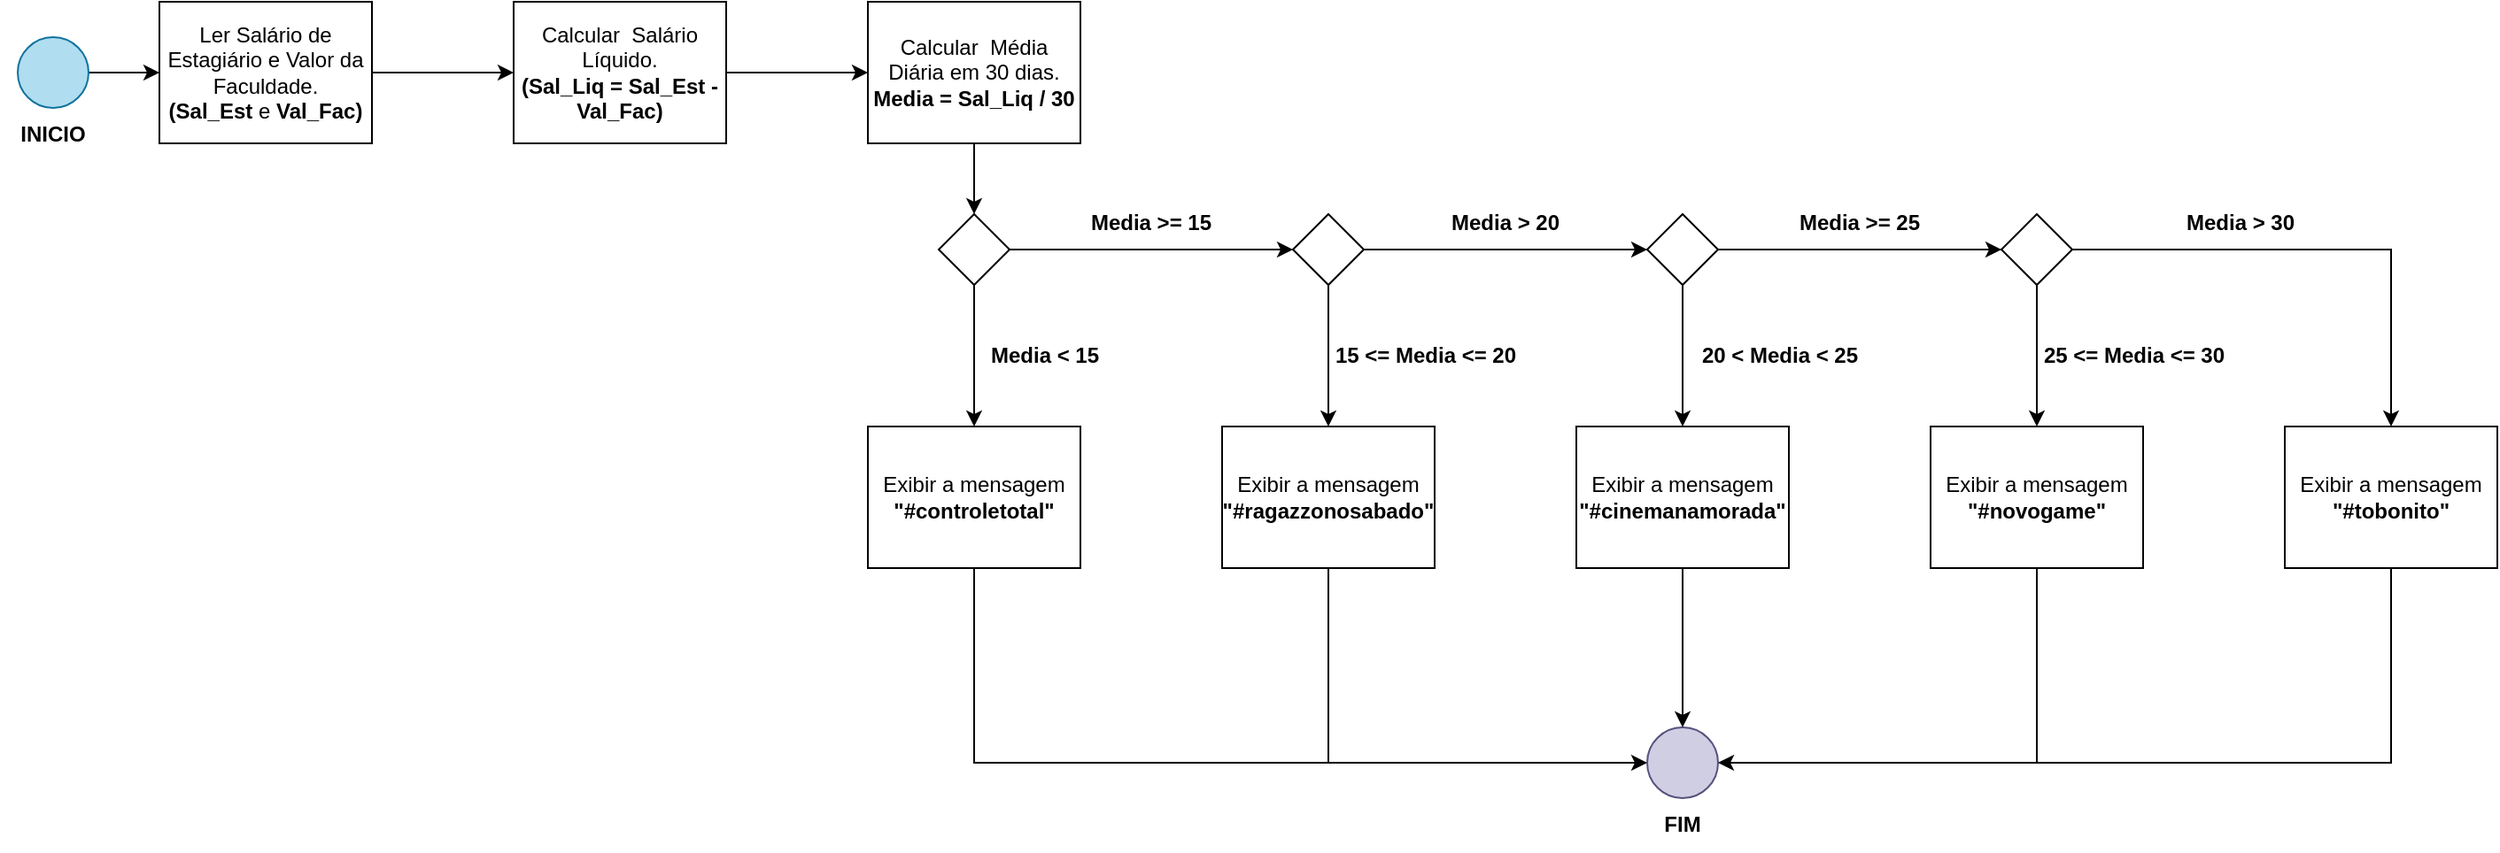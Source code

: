 <mxfile version="23.1.1" type="github" pages="3">
  <diagram name="Exercício 7" id="cViD2hHgw0PeuSOtFopX">
    <mxGraphModel dx="955" dy="446" grid="1" gridSize="10" guides="1" tooltips="1" connect="1" arrows="1" fold="1" page="1" pageScale="1" pageWidth="827" pageHeight="1169" math="0" shadow="0">
      <root>
        <mxCell id="0" />
        <mxCell id="1" parent="0" />
        <mxCell id="w6NW4HsJK8lRZk9CLlEC-3" value="" style="edgeStyle=orthogonalEdgeStyle;rounded=0;orthogonalLoop=1;jettySize=auto;html=1;" parent="1" source="w6NW4HsJK8lRZk9CLlEC-1" target="w6NW4HsJK8lRZk9CLlEC-2" edge="1">
          <mxGeometry relative="1" as="geometry" />
        </mxCell>
        <mxCell id="w6NW4HsJK8lRZk9CLlEC-1" value="" style="ellipse;whiteSpace=wrap;html=1;aspect=fixed;fillColor=#b1ddf0;strokeColor=#10739e;" parent="1" vertex="1">
          <mxGeometry x="40" y="100" width="40" height="40" as="geometry" />
        </mxCell>
        <mxCell id="w6NW4HsJK8lRZk9CLlEC-5" value="" style="edgeStyle=orthogonalEdgeStyle;rounded=0;orthogonalLoop=1;jettySize=auto;html=1;" parent="1" source="w6NW4HsJK8lRZk9CLlEC-2" target="w6NW4HsJK8lRZk9CLlEC-4" edge="1">
          <mxGeometry relative="1" as="geometry" />
        </mxCell>
        <mxCell id="w6NW4HsJK8lRZk9CLlEC-2" value="Ler Salário de Estagiário e Valor da Faculdade.&lt;br&gt;&lt;b&gt;(Sal_Est&amp;nbsp;&lt;/b&gt;e &lt;b&gt;Val_Fac)&lt;/b&gt;" style="whiteSpace=wrap;html=1;" parent="1" vertex="1">
          <mxGeometry x="120" y="80" width="120" height="80" as="geometry" />
        </mxCell>
        <mxCell id="w6NW4HsJK8lRZk9CLlEC-8" value="" style="edgeStyle=orthogonalEdgeStyle;rounded=0;orthogonalLoop=1;jettySize=auto;html=1;" parent="1" source="w6NW4HsJK8lRZk9CLlEC-4" target="w6NW4HsJK8lRZk9CLlEC-7" edge="1">
          <mxGeometry relative="1" as="geometry" />
        </mxCell>
        <mxCell id="w6NW4HsJK8lRZk9CLlEC-4" value="Calcular&amp;nbsp; Salário Líquido.&lt;br&gt;&lt;b&gt;(Sal_Liq = Sal_Est - Val_Fac)&lt;/b&gt;" style="whiteSpace=wrap;html=1;" parent="1" vertex="1">
          <mxGeometry x="320" y="80" width="120" height="80" as="geometry" />
        </mxCell>
        <mxCell id="w6NW4HsJK8lRZk9CLlEC-10" value="" style="edgeStyle=orthogonalEdgeStyle;rounded=0;orthogonalLoop=1;jettySize=auto;html=1;" parent="1" source="w6NW4HsJK8lRZk9CLlEC-7" target="w6NW4HsJK8lRZk9CLlEC-9" edge="1">
          <mxGeometry relative="1" as="geometry" />
        </mxCell>
        <mxCell id="w6NW4HsJK8lRZk9CLlEC-7" value="Calcular&amp;nbsp; Média Diária em 30 dias.&lt;br&gt;&lt;b&gt;Media = Sal_Liq / 30&lt;/b&gt;" style="whiteSpace=wrap;html=1;" parent="1" vertex="1">
          <mxGeometry x="520" y="80" width="120" height="80" as="geometry" />
        </mxCell>
        <mxCell id="r2Y3RzrMEeVNva1n7LEs-2" value="" style="edgeStyle=orthogonalEdgeStyle;rounded=0;orthogonalLoop=1;jettySize=auto;html=1;" edge="1" parent="1" source="w6NW4HsJK8lRZk9CLlEC-9" target="r2Y3RzrMEeVNva1n7LEs-1">
          <mxGeometry relative="1" as="geometry" />
        </mxCell>
        <mxCell id="r2Y3RzrMEeVNva1n7LEs-4" value="" style="edgeStyle=orthogonalEdgeStyle;rounded=0;orthogonalLoop=1;jettySize=auto;html=1;" edge="1" parent="1" source="w6NW4HsJK8lRZk9CLlEC-9" target="r2Y3RzrMEeVNva1n7LEs-3">
          <mxGeometry relative="1" as="geometry" />
        </mxCell>
        <mxCell id="w6NW4HsJK8lRZk9CLlEC-9" value="" style="rhombus;whiteSpace=wrap;html=1;" parent="1" vertex="1">
          <mxGeometry x="560" y="200" width="40" height="40" as="geometry" />
        </mxCell>
        <mxCell id="r2Y3RzrMEeVNva1n7LEs-33" style="edgeStyle=orthogonalEdgeStyle;rounded=0;orthogonalLoop=1;jettySize=auto;html=1;exitX=0.5;exitY=1;exitDx=0;exitDy=0;entryX=0;entryY=0.5;entryDx=0;entryDy=0;" edge="1" parent="1" source="r2Y3RzrMEeVNva1n7LEs-1" target="r2Y3RzrMEeVNva1n7LEs-6">
          <mxGeometry relative="1" as="geometry" />
        </mxCell>
        <mxCell id="r2Y3RzrMEeVNva1n7LEs-1" value="Exibir a mensagem&lt;br&gt;&lt;b&gt;&quot;#controletotal&quot;&lt;/b&gt;" style="whiteSpace=wrap;html=1;" vertex="1" parent="1">
          <mxGeometry x="520" y="320" width="120" height="80" as="geometry" />
        </mxCell>
        <mxCell id="r2Y3RzrMEeVNva1n7LEs-9" value="" style="edgeStyle=orthogonalEdgeStyle;rounded=0;orthogonalLoop=1;jettySize=auto;html=1;" edge="1" parent="1" source="r2Y3RzrMEeVNva1n7LEs-3" target="r2Y3RzrMEeVNva1n7LEs-8">
          <mxGeometry relative="1" as="geometry" />
        </mxCell>
        <mxCell id="r2Y3RzrMEeVNva1n7LEs-13" value="" style="edgeStyle=orthogonalEdgeStyle;rounded=0;orthogonalLoop=1;jettySize=auto;html=1;" edge="1" parent="1" source="r2Y3RzrMEeVNva1n7LEs-3">
          <mxGeometry relative="1" as="geometry">
            <mxPoint x="960" y="220" as="targetPoint" />
            <Array as="points">
              <mxPoint x="850" y="220" />
              <mxPoint x="850" y="220" />
            </Array>
          </mxGeometry>
        </mxCell>
        <mxCell id="r2Y3RzrMEeVNva1n7LEs-3" value="" style="rhombus;whiteSpace=wrap;html=1;" vertex="1" parent="1">
          <mxGeometry x="760" y="200" width="40" height="40" as="geometry" />
        </mxCell>
        <mxCell id="r2Y3RzrMEeVNva1n7LEs-5" value="&lt;b style=&quot;border-color: var(--border-color);&quot;&gt;Media &amp;lt; 15&lt;/b&gt;" style="text;html=1;strokeColor=none;fillColor=none;align=center;verticalAlign=middle;whiteSpace=wrap;rounded=0;" vertex="1" parent="1">
          <mxGeometry x="570" y="240" width="100" height="80" as="geometry" />
        </mxCell>
        <mxCell id="r2Y3RzrMEeVNva1n7LEs-6" value="" style="ellipse;whiteSpace=wrap;html=1;fillColor=#d0cee2;strokeColor=#56517e;" vertex="1" parent="1">
          <mxGeometry x="960" y="490" width="40" height="40" as="geometry" />
        </mxCell>
        <mxCell id="r2Y3RzrMEeVNva1n7LEs-8" value="Exibir a mensagem&lt;br style=&quot;border-color: var(--border-color);&quot;&gt;&lt;b style=&quot;border-color: var(--border-color);&quot;&gt;&quot;#ragazzonosabado&quot;&lt;/b&gt;" style="whiteSpace=wrap;html=1;" vertex="1" parent="1">
          <mxGeometry x="720" y="320" width="120" height="80" as="geometry" />
        </mxCell>
        <mxCell id="r2Y3RzrMEeVNva1n7LEs-10" value="&lt;b style=&quot;border-color: var(--border-color);&quot;&gt;Media &amp;gt;= 15&lt;/b&gt;" style="text;html=1;strokeColor=none;fillColor=none;align=center;verticalAlign=middle;whiteSpace=wrap;rounded=0;" vertex="1" parent="1">
          <mxGeometry x="640" y="190" width="80" height="30" as="geometry" />
        </mxCell>
        <mxCell id="r2Y3RzrMEeVNva1n7LEs-11" value="&lt;div&gt;&lt;b&gt;15 &amp;lt;= Media &amp;lt;= 20&lt;/b&gt;&lt;/div&gt;" style="text;html=1;strokeColor=none;fillColor=none;align=center;verticalAlign=middle;whiteSpace=wrap;rounded=0;" vertex="1" parent="1">
          <mxGeometry x="770" y="240" width="130" height="80" as="geometry" />
        </mxCell>
        <mxCell id="r2Y3RzrMEeVNva1n7LEs-17" value="" style="edgeStyle=orthogonalEdgeStyle;rounded=0;orthogonalLoop=1;jettySize=auto;html=1;" edge="1" parent="1" source="r2Y3RzrMEeVNva1n7LEs-14" target="r2Y3RzrMEeVNva1n7LEs-16">
          <mxGeometry relative="1" as="geometry" />
        </mxCell>
        <mxCell id="r2Y3RzrMEeVNva1n7LEs-20" value="" style="edgeStyle=orthogonalEdgeStyle;rounded=0;orthogonalLoop=1;jettySize=auto;html=1;" edge="1" parent="1" source="r2Y3RzrMEeVNva1n7LEs-14" target="r2Y3RzrMEeVNva1n7LEs-19">
          <mxGeometry relative="1" as="geometry" />
        </mxCell>
        <mxCell id="r2Y3RzrMEeVNva1n7LEs-14" value="" style="rhombus;whiteSpace=wrap;html=1;" vertex="1" parent="1">
          <mxGeometry x="960" y="200" width="40" height="40" as="geometry" />
        </mxCell>
        <mxCell id="r2Y3RzrMEeVNva1n7LEs-15" value="&lt;b style=&quot;border-color: var(--border-color);&quot;&gt;Media &amp;gt; 20&lt;/b&gt;" style="text;html=1;strokeColor=none;fillColor=none;align=center;verticalAlign=middle;whiteSpace=wrap;rounded=0;" vertex="1" parent="1">
          <mxGeometry x="840" y="190" width="80" height="30" as="geometry" />
        </mxCell>
        <mxCell id="r2Y3RzrMEeVNva1n7LEs-37" style="edgeStyle=orthogonalEdgeStyle;rounded=0;orthogonalLoop=1;jettySize=auto;html=1;exitX=0.5;exitY=1;exitDx=0;exitDy=0;entryX=0.5;entryY=0;entryDx=0;entryDy=0;" edge="1" parent="1" source="r2Y3RzrMEeVNva1n7LEs-16" target="r2Y3RzrMEeVNva1n7LEs-6">
          <mxGeometry relative="1" as="geometry" />
        </mxCell>
        <mxCell id="r2Y3RzrMEeVNva1n7LEs-16" value="Exibir a mensagem&lt;br style=&quot;border-color: var(--border-color);&quot;&gt;&lt;b style=&quot;border-color: var(--border-color);&quot;&gt;&quot;#cinemanamorada&quot;&lt;/b&gt;" style="whiteSpace=wrap;html=1;" vertex="1" parent="1">
          <mxGeometry x="920" y="320" width="120" height="80" as="geometry" />
        </mxCell>
        <mxCell id="r2Y3RzrMEeVNva1n7LEs-18" value="&lt;div&gt;&lt;b&gt;20 &amp;lt; Media &amp;lt; 25&lt;/b&gt;&lt;/div&gt;" style="text;html=1;strokeColor=none;fillColor=none;align=center;verticalAlign=middle;whiteSpace=wrap;rounded=0;" vertex="1" parent="1">
          <mxGeometry x="970" y="240" width="130" height="80" as="geometry" />
        </mxCell>
        <mxCell id="r2Y3RzrMEeVNva1n7LEs-23" value="" style="edgeStyle=orthogonalEdgeStyle;rounded=0;orthogonalLoop=1;jettySize=auto;html=1;" edge="1" parent="1" source="r2Y3RzrMEeVNva1n7LEs-19" target="r2Y3RzrMEeVNva1n7LEs-22">
          <mxGeometry relative="1" as="geometry" />
        </mxCell>
        <mxCell id="r2Y3RzrMEeVNva1n7LEs-30" value="" style="edgeStyle=orthogonalEdgeStyle;rounded=0;orthogonalLoop=1;jettySize=auto;html=1;entryX=0.5;entryY=0;entryDx=0;entryDy=0;" edge="1" parent="1" source="r2Y3RzrMEeVNva1n7LEs-19" target="r2Y3RzrMEeVNva1n7LEs-29">
          <mxGeometry relative="1" as="geometry" />
        </mxCell>
        <mxCell id="r2Y3RzrMEeVNva1n7LEs-19" value="" style="rhombus;whiteSpace=wrap;html=1;" vertex="1" parent="1">
          <mxGeometry x="1160" y="200" width="40" height="40" as="geometry" />
        </mxCell>
        <mxCell id="r2Y3RzrMEeVNva1n7LEs-21" value="&lt;b style=&quot;border-color: var(--border-color);&quot;&gt;Media &amp;gt;= 25&lt;/b&gt;" style="text;html=1;strokeColor=none;fillColor=none;align=center;verticalAlign=middle;whiteSpace=wrap;rounded=0;" vertex="1" parent="1">
          <mxGeometry x="1040" y="190" width="80" height="30" as="geometry" />
        </mxCell>
        <mxCell id="r2Y3RzrMEeVNva1n7LEs-22" value="Exibir a mensagem&lt;br style=&quot;border-color: var(--border-color);&quot;&gt;&lt;b style=&quot;border-color: var(--border-color);&quot;&gt;&quot;#novogame&quot;&lt;/b&gt;" style="whiteSpace=wrap;html=1;" vertex="1" parent="1">
          <mxGeometry x="1120" y="320" width="120" height="80" as="geometry" />
        </mxCell>
        <mxCell id="r2Y3RzrMEeVNva1n7LEs-24" value="&lt;div&gt;&lt;b&gt;25 &amp;lt;= Media &amp;lt;= 30&lt;/b&gt;&lt;/div&gt;" style="text;html=1;strokeColor=none;fillColor=none;align=center;verticalAlign=middle;whiteSpace=wrap;rounded=0;" vertex="1" parent="1">
          <mxGeometry x="1170" y="240" width="130" height="80" as="geometry" />
        </mxCell>
        <mxCell id="r2Y3RzrMEeVNva1n7LEs-38" style="edgeStyle=orthogonalEdgeStyle;rounded=0;orthogonalLoop=1;jettySize=auto;html=1;exitX=0.5;exitY=1;exitDx=0;exitDy=0;entryX=1;entryY=0.5;entryDx=0;entryDy=0;" edge="1" parent="1" source="r2Y3RzrMEeVNva1n7LEs-29" target="r2Y3RzrMEeVNva1n7LEs-6">
          <mxGeometry relative="1" as="geometry" />
        </mxCell>
        <mxCell id="r2Y3RzrMEeVNva1n7LEs-29" value="Exibir a mensagem&lt;br style=&quot;border-color: var(--border-color);&quot;&gt;&lt;b style=&quot;border-color: var(--border-color);&quot;&gt;&quot;#tobonito&quot;&lt;/b&gt;" style="rounded=0;whiteSpace=wrap;html=1;" vertex="1" parent="1">
          <mxGeometry x="1320" y="320" width="120" height="80" as="geometry" />
        </mxCell>
        <mxCell id="r2Y3RzrMEeVNva1n7LEs-31" value="&lt;div&gt;&lt;b&gt;Media &amp;gt; 30&lt;/b&gt;&lt;/div&gt;" style="text;html=1;strokeColor=none;fillColor=none;align=center;verticalAlign=middle;whiteSpace=wrap;rounded=0;" vertex="1" parent="1">
          <mxGeometry x="1230" y="192.5" width="130" height="25" as="geometry" />
        </mxCell>
        <mxCell id="r2Y3RzrMEeVNva1n7LEs-36" value="" style="endArrow=none;html=1;rounded=0;entryX=0.5;entryY=1;entryDx=0;entryDy=0;" edge="1" parent="1" target="r2Y3RzrMEeVNva1n7LEs-8">
          <mxGeometry width="50" height="50" relative="1" as="geometry">
            <mxPoint x="780" y="510" as="sourcePoint" />
            <mxPoint x="800" y="440" as="targetPoint" />
          </mxGeometry>
        </mxCell>
        <mxCell id="r2Y3RzrMEeVNva1n7LEs-39" value="" style="endArrow=none;html=1;rounded=0;entryX=0.5;entryY=1;entryDx=0;entryDy=0;" edge="1" parent="1" target="r2Y3RzrMEeVNva1n7LEs-22">
          <mxGeometry width="50" height="50" relative="1" as="geometry">
            <mxPoint x="1180" y="510" as="sourcePoint" />
            <mxPoint x="1180" y="400" as="targetPoint" />
          </mxGeometry>
        </mxCell>
        <mxCell id="r2Y3RzrMEeVNva1n7LEs-40" value="&lt;b&gt;FIM&lt;/b&gt;" style="text;html=1;strokeColor=none;fillColor=none;align=center;verticalAlign=middle;whiteSpace=wrap;rounded=0;" vertex="1" parent="1">
          <mxGeometry x="950" y="530" width="60" height="30" as="geometry" />
        </mxCell>
        <mxCell id="r2Y3RzrMEeVNva1n7LEs-41" value="&lt;b&gt;INICIO&lt;/b&gt;" style="text;html=1;strokeColor=none;fillColor=none;align=center;verticalAlign=middle;whiteSpace=wrap;rounded=0;" vertex="1" parent="1">
          <mxGeometry x="30" y="140" width="60" height="30" as="geometry" />
        </mxCell>
      </root>
    </mxGraphModel>
  </diagram>
  <diagram id="qF2g9BaAubjTf7BXPP8n" name="Página-3">
    <mxGraphModel dx="955" dy="446" grid="1" gridSize="10" guides="1" tooltips="1" connect="1" arrows="1" fold="1" page="1" pageScale="1" pageWidth="827" pageHeight="1169" math="0" shadow="0">
      <root>
        <mxCell id="0" />
        <mxCell id="1" parent="0" />
      </root>
    </mxGraphModel>
  </diagram>
  <diagram id="MxRDXuk77pKSjF4SgyQo" name="Exercício 9">
    <mxGraphModel dx="910" dy="425" grid="1" gridSize="10" guides="1" tooltips="1" connect="1" arrows="1" fold="1" page="1" pageScale="1" pageWidth="827" pageHeight="1169" math="0" shadow="0">
      <root>
        <mxCell id="0" />
        <mxCell id="1" parent="0" />
        <mxCell id="KdCwIkEU4Js6VQsLYKlv-1" value="" style="edgeStyle=orthogonalEdgeStyle;rounded=0;orthogonalLoop=1;jettySize=auto;html=1;" edge="1" parent="1" source="KdCwIkEU4Js6VQsLYKlv-2" target="KdCwIkEU4Js6VQsLYKlv-4">
          <mxGeometry relative="1" as="geometry" />
        </mxCell>
        <mxCell id="KdCwIkEU4Js6VQsLYKlv-2" value="" style="ellipse;whiteSpace=wrap;html=1;aspect=fixed;fillColor=#b1ddf0;strokeColor=#10739e;" vertex="1" parent="1">
          <mxGeometry x="40" y="60" width="40" height="40" as="geometry" />
        </mxCell>
        <mxCell id="I-jSRJ_XVLeLjshvRQOe-2" value="" style="edgeStyle=orthogonalEdgeStyle;rounded=0;orthogonalLoop=1;jettySize=auto;html=1;" edge="1" parent="1" source="KdCwIkEU4Js6VQsLYKlv-4" target="I-jSRJ_XVLeLjshvRQOe-1">
          <mxGeometry relative="1" as="geometry" />
        </mxCell>
        <mxCell id="KdCwIkEU4Js6VQsLYKlv-4" value="Ler a primeira nota&lt;br&gt;&lt;b&gt;(NT_A)&lt;/b&gt;" style="whiteSpace=wrap;html=1;" vertex="1" parent="1">
          <mxGeometry x="120" y="60" width="160" height="40" as="geometry" />
        </mxCell>
        <mxCell id="KdCwIkEU4Js6VQsLYKlv-6" value="&lt;b&gt;INICIO&lt;/b&gt;" style="text;html=1;strokeColor=none;fillColor=none;align=center;verticalAlign=middle;whiteSpace=wrap;rounded=0;" vertex="1" parent="1">
          <mxGeometry x="30" y="30" width="60" height="30" as="geometry" />
        </mxCell>
        <mxCell id="I-jSRJ_XVLeLjshvRQOe-4" value="" style="edgeStyle=orthogonalEdgeStyle;rounded=0;orthogonalLoop=1;jettySize=auto;html=1;exitX=0.5;exitY=1;exitDx=0;exitDy=0;" edge="1" parent="1" source="I-jSRJ_XVLeLjshvRQOe-1">
          <mxGeometry relative="1" as="geometry">
            <mxPoint x="460" y="120" as="sourcePoint" />
            <mxPoint x="420" y="200" as="targetPoint" />
            <Array as="points" />
          </mxGeometry>
        </mxCell>
        <mxCell id="I-jSRJ_XVLeLjshvRQOe-18" value="" style="edgeStyle=orthogonalEdgeStyle;rounded=0;orthogonalLoop=1;jettySize=auto;html=1;" edge="1" parent="1" source="I-jSRJ_XVLeLjshvRQOe-1" target="I-jSRJ_XVLeLjshvRQOe-5">
          <mxGeometry relative="1" as="geometry" />
        </mxCell>
        <mxCell id="I-jSRJ_XVLeLjshvRQOe-1" value="&lt;div style=&quot;&quot;&gt;&lt;b&gt;0 &amp;lt;= NT_A &amp;lt;= 10&lt;/b&gt;&lt;/div&gt;" style="rhombus;whiteSpace=wrap;html=1;" vertex="1" parent="1">
          <mxGeometry x="360" y="40" width="120" height="80" as="geometry" />
        </mxCell>
        <mxCell id="I-jSRJ_XVLeLjshvRQOe-11" style="edgeStyle=orthogonalEdgeStyle;rounded=0;orthogonalLoop=1;jettySize=auto;html=1;exitX=0.5;exitY=1;exitDx=0;exitDy=0;entryX=0.5;entryY=1;entryDx=0;entryDy=0;" edge="1" parent="1" source="I-jSRJ_XVLeLjshvRQOe-3" target="KdCwIkEU4Js6VQsLYKlv-4">
          <mxGeometry relative="1" as="geometry" />
        </mxCell>
        <mxCell id="I-jSRJ_XVLeLjshvRQOe-3" value="Exibir a mensagem&lt;br&gt;&lt;b&gt;&quot;A nota tem que ser entre 0 e 10&quot;&lt;/b&gt;" style="whiteSpace=wrap;html=1;" vertex="1" parent="1">
          <mxGeometry x="360" y="200" width="120" height="80" as="geometry" />
        </mxCell>
        <mxCell id="I-jSRJ_XVLeLjshvRQOe-8" value="" style="edgeStyle=orthogonalEdgeStyle;rounded=0;orthogonalLoop=1;jettySize=auto;html=1;" edge="1" parent="1" source="I-jSRJ_XVLeLjshvRQOe-5" target="I-jSRJ_XVLeLjshvRQOe-7">
          <mxGeometry relative="1" as="geometry" />
        </mxCell>
        <mxCell id="I-jSRJ_XVLeLjshvRQOe-5" value="Ler a segunda nota&lt;br style=&quot;border-color: var(--border-color);&quot;&gt;&lt;b style=&quot;border-color: var(--border-color);&quot;&gt;(NT_B)&lt;/b&gt;" style="whiteSpace=wrap;html=1;" vertex="1" parent="1">
          <mxGeometry x="560" y="60" width="160" height="40" as="geometry" />
        </mxCell>
        <mxCell id="I-jSRJ_XVLeLjshvRQOe-10" value="" style="edgeStyle=orthogonalEdgeStyle;rounded=0;orthogonalLoop=1;jettySize=auto;html=1;exitX=1;exitY=0.5;exitDx=0;exitDy=0;" edge="1" parent="1" source="I-jSRJ_XVLeLjshvRQOe-7" target="I-jSRJ_XVLeLjshvRQOe-9">
          <mxGeometry relative="1" as="geometry">
            <Array as="points">
              <mxPoint x="860" y="240" />
            </Array>
          </mxGeometry>
        </mxCell>
        <mxCell id="I-jSRJ_XVLeLjshvRQOe-24" value="" style="edgeStyle=orthogonalEdgeStyle;rounded=0;orthogonalLoop=1;jettySize=auto;html=1;" edge="1" parent="1" source="I-jSRJ_XVLeLjshvRQOe-7" target="I-jSRJ_XVLeLjshvRQOe-23">
          <mxGeometry relative="1" as="geometry" />
        </mxCell>
        <mxCell id="I-jSRJ_XVLeLjshvRQOe-7" value="&lt;b style=&quot;border-color: var(--border-color);&quot;&gt;0 &amp;lt;= NT_B &amp;lt;= 10&lt;/b&gt;" style="rhombus;whiteSpace=wrap;html=1;direction=south;" vertex="1" parent="1">
          <mxGeometry x="800" y="40" width="120" height="80" as="geometry" />
        </mxCell>
        <mxCell id="I-jSRJ_XVLeLjshvRQOe-9" value="Exibir a mensagem&lt;br style=&quot;border-color: var(--border-color);&quot;&gt;&lt;b style=&quot;border-color: var(--border-color);&quot;&gt;&quot;A nota tem que ser entre 0 e 10&quot;&lt;/b&gt;" style="whiteSpace=wrap;html=1;" vertex="1" parent="1">
          <mxGeometry x="800" y="200" width="120" height="80" as="geometry" />
        </mxCell>
        <mxCell id="I-jSRJ_XVLeLjshvRQOe-13" value="" style="endArrow=none;html=1;rounded=0;entryX=0.5;entryY=1;entryDx=0;entryDy=0;" edge="1" parent="1" target="I-jSRJ_XVLeLjshvRQOe-9">
          <mxGeometry width="50" height="50" relative="1" as="geometry">
            <mxPoint x="680" y="320" as="sourcePoint" />
            <mxPoint x="659.5" y="280" as="targetPoint" />
            <Array as="points">
              <mxPoint x="700" y="320" />
              <mxPoint x="720" y="320" />
              <mxPoint x="760" y="320" />
              <mxPoint x="780" y="320" />
              <mxPoint x="860" y="320" />
            </Array>
          </mxGeometry>
        </mxCell>
        <mxCell id="I-jSRJ_XVLeLjshvRQOe-14" value="" style="endArrow=none;html=1;rounded=0;" edge="1" parent="1">
          <mxGeometry width="50" height="50" relative="1" as="geometry">
            <mxPoint x="340" y="320" as="sourcePoint" />
            <mxPoint x="680" y="320" as="targetPoint" />
            <Array as="points">
              <mxPoint x="500" y="320" />
            </Array>
          </mxGeometry>
        </mxCell>
        <mxCell id="I-jSRJ_XVLeLjshvRQOe-15" value="" style="endArrow=none;html=1;rounded=0;" edge="1" parent="1">
          <mxGeometry width="50" height="50" relative="1" as="geometry">
            <mxPoint x="200" y="320" as="sourcePoint" />
            <mxPoint x="340" y="320" as="targetPoint" />
          </mxGeometry>
        </mxCell>
        <mxCell id="I-jSRJ_XVLeLjshvRQOe-16" value="" style="endArrow=none;html=1;rounded=0;" edge="1" parent="1">
          <mxGeometry width="50" height="50" relative="1" as="geometry">
            <mxPoint x="200" y="320" as="sourcePoint" />
            <mxPoint x="200" y="300" as="targetPoint" />
          </mxGeometry>
        </mxCell>
        <mxCell id="I-jSRJ_XVLeLjshvRQOe-19" value="&lt;b&gt;não&lt;/b&gt;" style="text;html=1;strokeColor=none;fillColor=none;align=center;verticalAlign=middle;whiteSpace=wrap;rounded=0;" vertex="1" parent="1">
          <mxGeometry x="370" y="140" width="60" height="30" as="geometry" />
        </mxCell>
        <mxCell id="I-jSRJ_XVLeLjshvRQOe-20" value="&lt;b&gt;sim&lt;/b&gt;" style="text;html=1;strokeColor=none;fillColor=none;align=center;verticalAlign=middle;whiteSpace=wrap;rounded=0;" vertex="1" parent="1">
          <mxGeometry x="490" y="50" width="60" height="30" as="geometry" />
        </mxCell>
        <mxCell id="I-jSRJ_XVLeLjshvRQOe-21" value="&lt;b&gt;sim&lt;/b&gt;" style="text;html=1;strokeColor=none;fillColor=none;align=center;verticalAlign=middle;whiteSpace=wrap;rounded=0;" vertex="1" parent="1">
          <mxGeometry x="730" y="50" width="60" height="30" as="geometry" />
        </mxCell>
        <mxCell id="I-jSRJ_XVLeLjshvRQOe-22" value="&lt;b&gt;não&lt;/b&gt;" style="text;html=1;strokeColor=none;fillColor=none;align=center;verticalAlign=middle;whiteSpace=wrap;rounded=0;" vertex="1" parent="1">
          <mxGeometry x="810" y="140" width="60" height="30" as="geometry" />
        </mxCell>
        <mxCell id="I-jSRJ_XVLeLjshvRQOe-26" value="" style="edgeStyle=orthogonalEdgeStyle;rounded=0;orthogonalLoop=1;jettySize=auto;html=1;" edge="1" parent="1" source="I-jSRJ_XVLeLjshvRQOe-23" target="I-jSRJ_XVLeLjshvRQOe-25">
          <mxGeometry relative="1" as="geometry" />
        </mxCell>
        <mxCell id="I-jSRJ_XVLeLjshvRQOe-23" value="Ler a frequencia em aula&lt;br&gt;&lt;b&gt;(FREQ)&lt;/b&gt;" style="whiteSpace=wrap;html=1;" vertex="1" parent="1">
          <mxGeometry x="1000" y="60" width="160" height="40" as="geometry" />
        </mxCell>
        <mxCell id="I-jSRJ_XVLeLjshvRQOe-28" value="" style="edgeStyle=orthogonalEdgeStyle;rounded=0;orthogonalLoop=1;jettySize=auto;html=1;" edge="1" parent="1" source="I-jSRJ_XVLeLjshvRQOe-25" target="I-jSRJ_XVLeLjshvRQOe-27">
          <mxGeometry relative="1" as="geometry" />
        </mxCell>
        <mxCell id="I-jSRJ_XVLeLjshvRQOe-34" value="" style="edgeStyle=orthogonalEdgeStyle;rounded=0;orthogonalLoop=1;jettySize=auto;html=1;" edge="1" parent="1" source="I-jSRJ_XVLeLjshvRQOe-25" target="I-jSRJ_XVLeLjshvRQOe-33">
          <mxGeometry relative="1" as="geometry" />
        </mxCell>
        <mxCell id="I-jSRJ_XVLeLjshvRQOe-25" value="&lt;b style=&quot;border-color: var(--border-color);&quot;&gt;0 &amp;lt;= FREQ &amp;lt;= 100&lt;/b&gt;" style="rhombus;whiteSpace=wrap;html=1;direction=south;" vertex="1" parent="1">
          <mxGeometry x="1241" y="40" width="120" height="80" as="geometry" />
        </mxCell>
        <mxCell id="I-jSRJ_XVLeLjshvRQOe-30" style="edgeStyle=orthogonalEdgeStyle;rounded=0;orthogonalLoop=1;jettySize=auto;html=1;exitX=0.5;exitY=1;exitDx=0;exitDy=0;entryX=0.5;entryY=1;entryDx=0;entryDy=0;" edge="1" parent="1" source="I-jSRJ_XVLeLjshvRQOe-27" target="I-jSRJ_XVLeLjshvRQOe-23">
          <mxGeometry relative="1" as="geometry" />
        </mxCell>
        <mxCell id="I-jSRJ_XVLeLjshvRQOe-27" value="Exibir a mensagem&lt;br style=&quot;border-color: var(--border-color);&quot;&gt;&lt;b style=&quot;border-color: var(--border-color);&quot;&gt;&quot;A frequencia em aula tem que ser entre 0 e 100&quot;&lt;/b&gt;" style="whiteSpace=wrap;html=1;" vertex="1" parent="1">
          <mxGeometry x="1240.5" y="200" width="120" height="80" as="geometry" />
        </mxCell>
        <mxCell id="I-jSRJ_XVLeLjshvRQOe-29" value="&lt;b&gt;não&lt;/b&gt;" style="text;html=1;strokeColor=none;fillColor=none;align=center;verticalAlign=middle;whiteSpace=wrap;rounded=0;" vertex="1" parent="1">
          <mxGeometry x="1250" y="140" width="60" height="30" as="geometry" />
        </mxCell>
        <mxCell id="I-jSRJ_XVLeLjshvRQOe-36" value="" style="edgeStyle=orthogonalEdgeStyle;rounded=0;orthogonalLoop=1;jettySize=auto;html=1;" edge="1" parent="1" source="I-jSRJ_XVLeLjshvRQOe-33" target="I-jSRJ_XVLeLjshvRQOe-35">
          <mxGeometry relative="1" as="geometry" />
        </mxCell>
        <mxCell id="I-jSRJ_XVLeLjshvRQOe-33" value="Calcular a media&lt;br&gt;&lt;b&gt;(MED = (NOT_A + NOT_B)/2)&lt;/b&gt;" style="whiteSpace=wrap;html=1;" vertex="1" parent="1">
          <mxGeometry x="1440" y="60" width="160" height="40" as="geometry" />
        </mxCell>
        <mxCell id="I-jSRJ_XVLeLjshvRQOe-40" value="" style="edgeStyle=orthogonalEdgeStyle;rounded=0;orthogonalLoop=1;jettySize=auto;html=1;" edge="1" parent="1" source="I-jSRJ_XVLeLjshvRQOe-35" target="I-jSRJ_XVLeLjshvRQOe-39">
          <mxGeometry relative="1" as="geometry" />
        </mxCell>
        <mxCell id="I-jSRJ_XVLeLjshvRQOe-35" value="Exibir a media&lt;br&gt;&lt;b&gt;(MED)&lt;/b&gt;" style="whiteSpace=wrap;html=1;" vertex="1" parent="1">
          <mxGeometry x="1440" y="180" width="160" height="40" as="geometry" />
        </mxCell>
        <mxCell id="I-jSRJ_XVLeLjshvRQOe-43" value="" style="edgeStyle=orthogonalEdgeStyle;rounded=0;orthogonalLoop=1;jettySize=auto;html=1;" edge="1" parent="1" source="I-jSRJ_XVLeLjshvRQOe-39" target="I-jSRJ_XVLeLjshvRQOe-42">
          <mxGeometry relative="1" as="geometry" />
        </mxCell>
        <mxCell id="I-jSRJ_XVLeLjshvRQOe-39" value="&lt;b style=&quot;border-color: var(--border-color);&quot;&gt;MED &amp;gt;= 6&amp;nbsp;&lt;br&gt;e&lt;br&gt;FREQ &amp;gt;= 70&lt;br&gt;&lt;/b&gt;" style="rhombus;whiteSpace=wrap;html=1;direction=south;" vertex="1" parent="1">
          <mxGeometry x="1460" y="300" width="120" height="80" as="geometry" />
        </mxCell>
        <mxCell id="I-jSRJ_XVLeLjshvRQOe-53" style="edgeStyle=orthogonalEdgeStyle;rounded=0;orthogonalLoop=1;jettySize=auto;html=1;exitX=0.5;exitY=1;exitDx=0;exitDy=0;" edge="1" parent="1" source="I-jSRJ_XVLeLjshvRQOe-41">
          <mxGeometry relative="1" as="geometry">
            <mxPoint x="1520" y="660" as="targetPoint" />
          </mxGeometry>
        </mxCell>
        <mxCell id="I-jSRJ_XVLeLjshvRQOe-41" value="Exibir a mensagem&lt;br style=&quot;border-color: var(--border-color);&quot;&gt;&lt;b style=&quot;border-color: var(--border-color);&quot;&gt;&quot;Parabéns, aprovado&quot;&lt;/b&gt;" style="whiteSpace=wrap;html=1;" vertex="1" parent="1">
          <mxGeometry x="1361" y="460" width="120" height="80" as="geometry" />
        </mxCell>
        <mxCell id="I-jSRJ_XVLeLjshvRQOe-52" style="edgeStyle=orthogonalEdgeStyle;rounded=0;orthogonalLoop=1;jettySize=auto;html=1;exitX=0.5;exitY=1;exitDx=0;exitDy=0;entryX=0.5;entryY=0;entryDx=0;entryDy=0;" edge="1" parent="1" source="I-jSRJ_XVLeLjshvRQOe-42" target="I-jSRJ_XVLeLjshvRQOe-51">
          <mxGeometry relative="1" as="geometry" />
        </mxCell>
        <mxCell id="I-jSRJ_XVLeLjshvRQOe-42" value="Exibir a mensagem&lt;br style=&quot;border-color: var(--border-color);&quot;&gt;&lt;b style=&quot;border-color: var(--border-color);&quot;&gt;&quot;Infelizmente, reprovado&quot;&lt;/b&gt;" style="whiteSpace=wrap;html=1;" vertex="1" parent="1">
          <mxGeometry x="1520" y="460" width="120" height="80" as="geometry" />
        </mxCell>
        <mxCell id="I-jSRJ_XVLeLjshvRQOe-44" value="" style="endArrow=classic;html=1;rounded=0;entryX=0.5;entryY=0;entryDx=0;entryDy=0;" edge="1" parent="1" target="I-jSRJ_XVLeLjshvRQOe-41">
          <mxGeometry width="50" height="50" relative="1" as="geometry">
            <mxPoint x="1420" y="420" as="sourcePoint" />
            <mxPoint x="1520" y="370" as="targetPoint" />
          </mxGeometry>
        </mxCell>
        <mxCell id="I-jSRJ_XVLeLjshvRQOe-45" value="" style="endArrow=none;html=1;rounded=0;" edge="1" parent="1">
          <mxGeometry width="50" height="50" relative="1" as="geometry">
            <mxPoint x="1420" y="420" as="sourcePoint" />
            <mxPoint x="1520" y="420" as="targetPoint" />
          </mxGeometry>
        </mxCell>
        <mxCell id="I-jSRJ_XVLeLjshvRQOe-46" value="&lt;b&gt;não&lt;/b&gt;" style="text;html=1;strokeColor=none;fillColor=none;align=center;verticalAlign=middle;whiteSpace=wrap;rounded=0;" vertex="1" parent="1">
          <mxGeometry x="1540" y="390" width="60" height="30" as="geometry" />
        </mxCell>
        <mxCell id="I-jSRJ_XVLeLjshvRQOe-48" value="&lt;b&gt;sim&lt;/b&gt;" style="text;html=1;strokeColor=none;fillColor=none;align=center;verticalAlign=middle;whiteSpace=wrap;rounded=0;" vertex="1" parent="1">
          <mxGeometry x="930" y="50" width="60" height="30" as="geometry" />
        </mxCell>
        <mxCell id="I-jSRJ_XVLeLjshvRQOe-49" value="&lt;b&gt;sim&lt;/b&gt;" style="text;html=1;strokeColor=none;fillColor=none;align=center;verticalAlign=middle;whiteSpace=wrap;rounded=0;" vertex="1" parent="1">
          <mxGeometry x="1370" y="50" width="60" height="30" as="geometry" />
        </mxCell>
        <mxCell id="I-jSRJ_XVLeLjshvRQOe-50" value="&lt;b&gt;sim&lt;/b&gt;" style="text;html=1;strokeColor=none;fillColor=none;align=center;verticalAlign=middle;whiteSpace=wrap;rounded=0;" vertex="1" parent="1">
          <mxGeometry x="1430" y="390" width="60" height="30" as="geometry" />
        </mxCell>
        <mxCell id="I-jSRJ_XVLeLjshvRQOe-55" value="" style="edgeStyle=orthogonalEdgeStyle;rounded=0;orthogonalLoop=1;jettySize=auto;html=1;" edge="1" parent="1" source="I-jSRJ_XVLeLjshvRQOe-51" target="I-jSRJ_XVLeLjshvRQOe-54">
          <mxGeometry relative="1" as="geometry" />
        </mxCell>
        <mxCell id="I-jSRJ_XVLeLjshvRQOe-51" value="Pergunte se será cadastrado um novo aluno" style="whiteSpace=wrap;html=1;" vertex="1" parent="1">
          <mxGeometry x="1440" y="660" width="160" height="40" as="geometry" />
        </mxCell>
        <mxCell id="I-jSRJ_XVLeLjshvRQOe-57" style="edgeStyle=orthogonalEdgeStyle;rounded=0;orthogonalLoop=1;jettySize=auto;html=1;exitX=0.5;exitY=1;exitDx=0;exitDy=0;entryX=0.5;entryY=1;entryDx=0;entryDy=0;" edge="1" parent="1" source="I-jSRJ_XVLeLjshvRQOe-54" target="KdCwIkEU4Js6VQsLYKlv-2">
          <mxGeometry relative="1" as="geometry" />
        </mxCell>
        <mxCell id="I-jSRJ_XVLeLjshvRQOe-60" value="" style="edgeStyle=orthogonalEdgeStyle;rounded=0;orthogonalLoop=1;jettySize=auto;html=1;" edge="1" parent="1" source="I-jSRJ_XVLeLjshvRQOe-54" target="I-jSRJ_XVLeLjshvRQOe-59">
          <mxGeometry relative="1" as="geometry" />
        </mxCell>
        <mxCell id="I-jSRJ_XVLeLjshvRQOe-54" value="A resposta é&amp;nbsp;&lt;br&gt;&lt;b&gt;&quot;Sim&quot;&lt;/b&gt;?" style="rhombus;whiteSpace=wrap;html=1;direction=south;" vertex="1" parent="1">
          <mxGeometry x="1241" y="640" width="120" height="80" as="geometry" />
        </mxCell>
        <mxCell id="I-jSRJ_XVLeLjshvRQOe-58" value="&lt;b&gt;sim&lt;/b&gt;" style="text;html=1;strokeColor=none;fillColor=none;align=center;verticalAlign=middle;whiteSpace=wrap;rounded=0;" vertex="1" parent="1">
          <mxGeometry x="1181" y="650" width="60" height="30" as="geometry" />
        </mxCell>
        <mxCell id="I-jSRJ_XVLeLjshvRQOe-59" value="" style="ellipse;whiteSpace=wrap;html=1;fillColor=#d0cee2;strokeColor=#56517e;" vertex="1" parent="1">
          <mxGeometry x="1281" y="800" width="40" height="40" as="geometry" />
        </mxCell>
        <mxCell id="I-jSRJ_XVLeLjshvRQOe-61" value="&lt;b&gt;FIM&lt;/b&gt;" style="text;html=1;strokeColor=none;fillColor=none;align=center;verticalAlign=middle;whiteSpace=wrap;rounded=0;" vertex="1" parent="1">
          <mxGeometry x="1271" y="840" width="60" height="30" as="geometry" />
        </mxCell>
        <mxCell id="I-jSRJ_XVLeLjshvRQOe-62" value="&lt;b&gt;não&lt;/b&gt;" style="text;html=1;strokeColor=none;fillColor=none;align=center;verticalAlign=middle;whiteSpace=wrap;rounded=0;" vertex="1" parent="1">
          <mxGeometry x="1290" y="740" width="60" height="30" as="geometry" />
        </mxCell>
      </root>
    </mxGraphModel>
  </diagram>
</mxfile>
